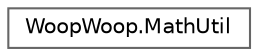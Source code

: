 digraph "Graphical Class Hierarchy"
{
 // LATEX_PDF_SIZE
  bgcolor="transparent";
  edge [fontname=Helvetica,fontsize=10,labelfontname=Helvetica,labelfontsize=10];
  node [fontname=Helvetica,fontsize=10,shape=box,height=0.2,width=0.4];
  rankdir="LR";
  Node0 [id="Node000000",label="WoopWoop.MathUtil",height=0.2,width=0.4,color="grey40", fillcolor="white", style="filled",URL="$class_woop_woop_1_1_math_util.html",tooltip=" "];
}
